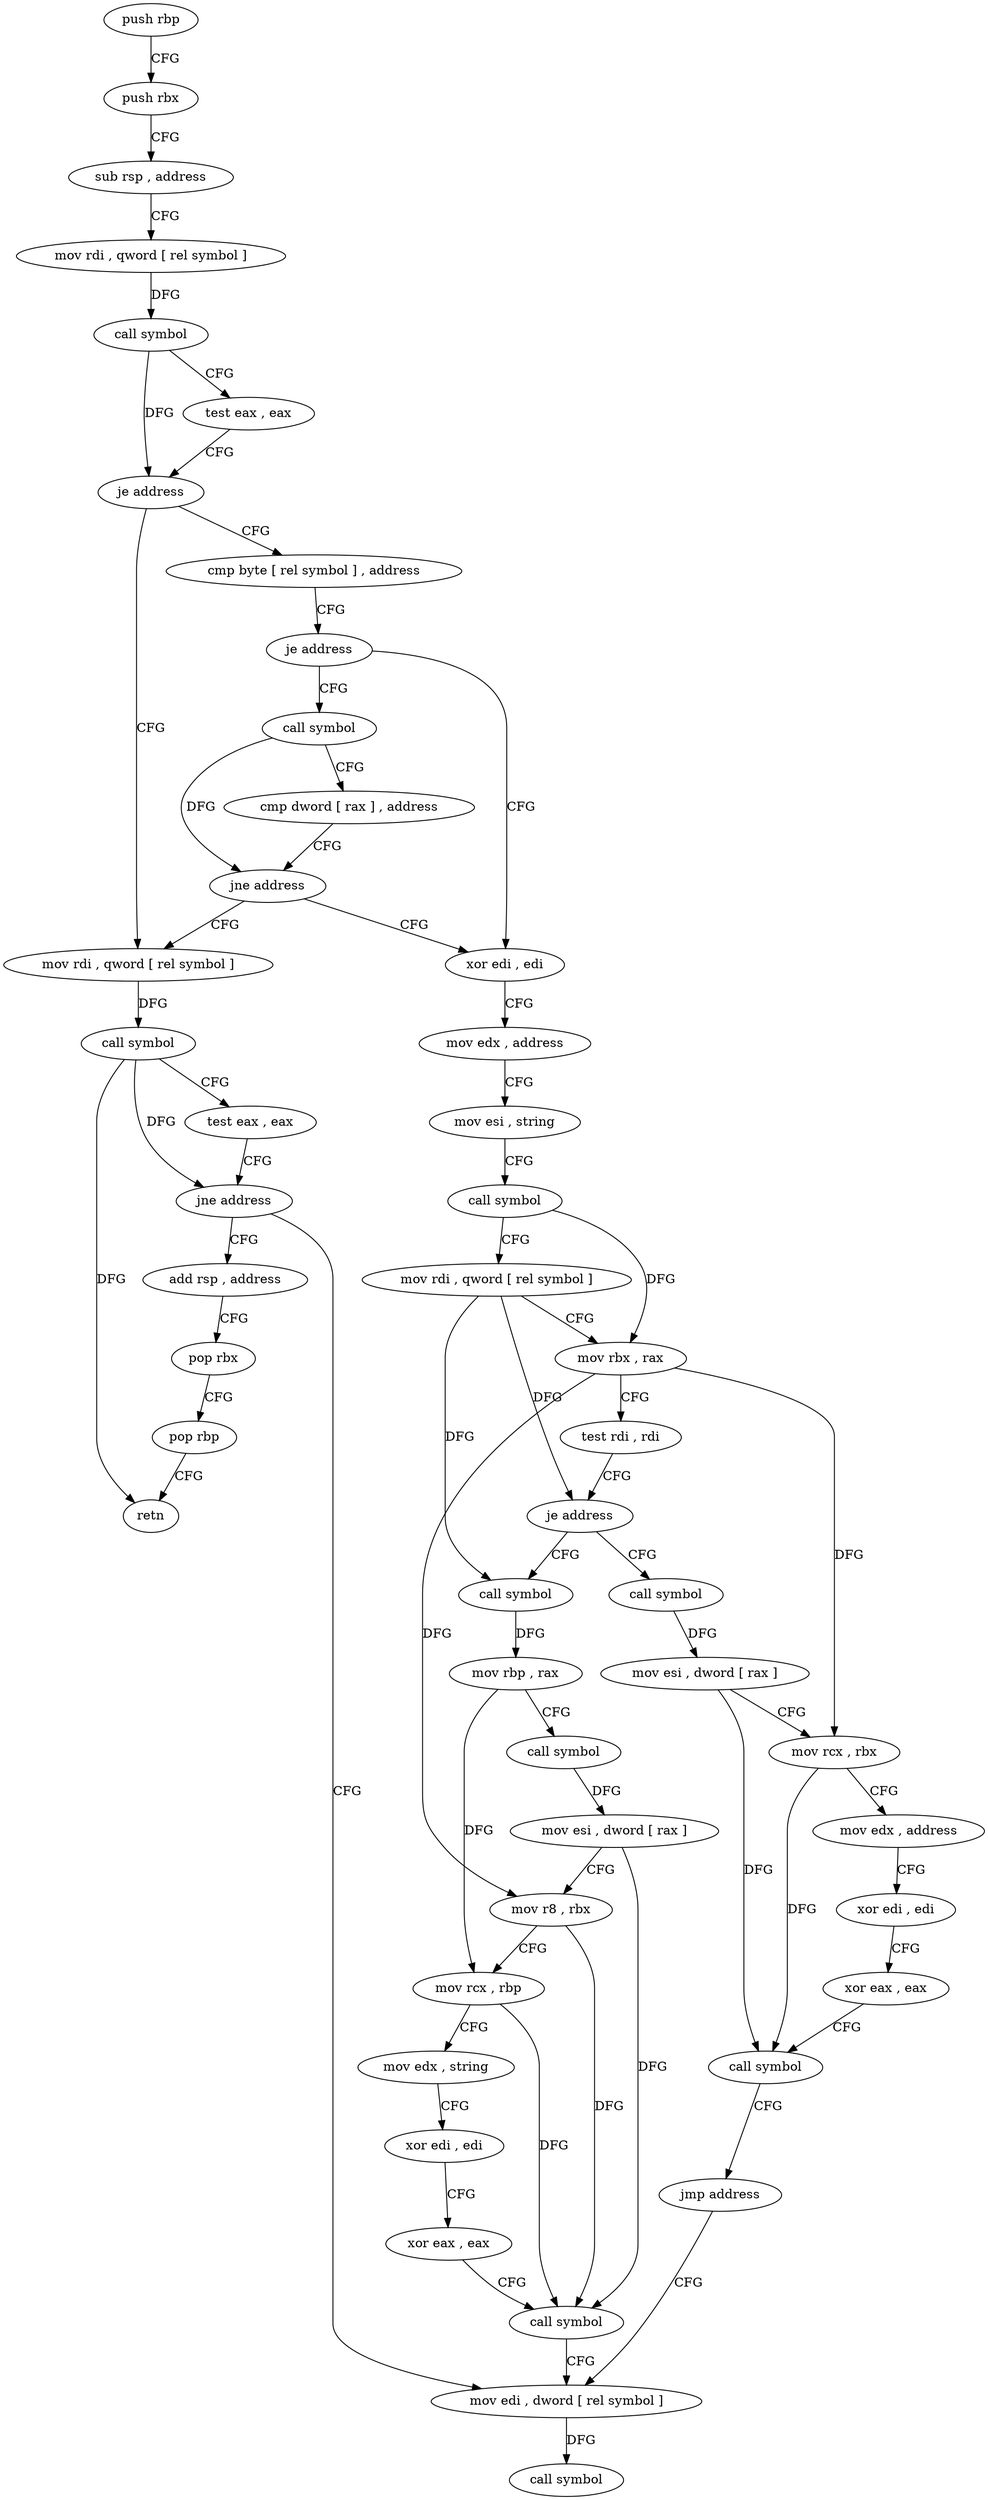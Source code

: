 digraph "func" {
"4218464" [label = "push rbp" ]
"4218465" [label = "push rbx" ]
"4218466" [label = "sub rsp , address" ]
"4218470" [label = "mov rdi , qword [ rel symbol ]" ]
"4218477" [label = "call symbol" ]
"4218482" [label = "test eax , eax" ]
"4218484" [label = "je address" ]
"4218505" [label = "mov rdi , qword [ rel symbol ]" ]
"4218486" [label = "cmp byte [ rel symbol ] , address" ]
"4218512" [label = "call symbol" ]
"4218517" [label = "test eax , eax" ]
"4218519" [label = "jne address" ]
"4218595" [label = "mov edi , dword [ rel symbol ]" ]
"4218521" [label = "add rsp , address" ]
"4218493" [label = "je address" ]
"4218528" [label = "xor edi , edi" ]
"4218495" [label = "call symbol" ]
"4218601" [label = "call symbol" ]
"4218525" [label = "pop rbx" ]
"4218526" [label = "pop rbp" ]
"4218527" [label = "retn" ]
"4218530" [label = "mov edx , address" ]
"4218535" [label = "mov esi , string" ]
"4218540" [label = "call symbol" ]
"4218545" [label = "mov rdi , qword [ rel symbol ]" ]
"4218552" [label = "mov rbx , rax" ]
"4218555" [label = "test rdi , rdi" ]
"4218558" [label = "je address" ]
"4218606" [label = "call symbol" ]
"4218560" [label = "call symbol" ]
"4218500" [label = "cmp dword [ rax ] , address" ]
"4218503" [label = "jne address" ]
"4218611" [label = "mov esi , dword [ rax ]" ]
"4218613" [label = "mov rcx , rbx" ]
"4218616" [label = "mov edx , address" ]
"4218621" [label = "xor edi , edi" ]
"4218623" [label = "xor eax , eax" ]
"4218625" [label = "call symbol" ]
"4218630" [label = "jmp address" ]
"4218565" [label = "mov rbp , rax" ]
"4218568" [label = "call symbol" ]
"4218573" [label = "mov esi , dword [ rax ]" ]
"4218575" [label = "mov r8 , rbx" ]
"4218578" [label = "mov rcx , rbp" ]
"4218581" [label = "mov edx , string" ]
"4218586" [label = "xor edi , edi" ]
"4218588" [label = "xor eax , eax" ]
"4218590" [label = "call symbol" ]
"4218464" -> "4218465" [ label = "CFG" ]
"4218465" -> "4218466" [ label = "CFG" ]
"4218466" -> "4218470" [ label = "CFG" ]
"4218470" -> "4218477" [ label = "DFG" ]
"4218477" -> "4218482" [ label = "CFG" ]
"4218477" -> "4218484" [ label = "DFG" ]
"4218482" -> "4218484" [ label = "CFG" ]
"4218484" -> "4218505" [ label = "CFG" ]
"4218484" -> "4218486" [ label = "CFG" ]
"4218505" -> "4218512" [ label = "DFG" ]
"4218486" -> "4218493" [ label = "CFG" ]
"4218512" -> "4218517" [ label = "CFG" ]
"4218512" -> "4218519" [ label = "DFG" ]
"4218512" -> "4218527" [ label = "DFG" ]
"4218517" -> "4218519" [ label = "CFG" ]
"4218519" -> "4218595" [ label = "CFG" ]
"4218519" -> "4218521" [ label = "CFG" ]
"4218595" -> "4218601" [ label = "DFG" ]
"4218521" -> "4218525" [ label = "CFG" ]
"4218493" -> "4218528" [ label = "CFG" ]
"4218493" -> "4218495" [ label = "CFG" ]
"4218528" -> "4218530" [ label = "CFG" ]
"4218495" -> "4218500" [ label = "CFG" ]
"4218495" -> "4218503" [ label = "DFG" ]
"4218525" -> "4218526" [ label = "CFG" ]
"4218526" -> "4218527" [ label = "CFG" ]
"4218530" -> "4218535" [ label = "CFG" ]
"4218535" -> "4218540" [ label = "CFG" ]
"4218540" -> "4218545" [ label = "CFG" ]
"4218540" -> "4218552" [ label = "DFG" ]
"4218545" -> "4218552" [ label = "CFG" ]
"4218545" -> "4218558" [ label = "DFG" ]
"4218545" -> "4218560" [ label = "DFG" ]
"4218552" -> "4218555" [ label = "CFG" ]
"4218552" -> "4218613" [ label = "DFG" ]
"4218552" -> "4218575" [ label = "DFG" ]
"4218555" -> "4218558" [ label = "CFG" ]
"4218558" -> "4218606" [ label = "CFG" ]
"4218558" -> "4218560" [ label = "CFG" ]
"4218606" -> "4218611" [ label = "DFG" ]
"4218560" -> "4218565" [ label = "DFG" ]
"4218500" -> "4218503" [ label = "CFG" ]
"4218503" -> "4218528" [ label = "CFG" ]
"4218503" -> "4218505" [ label = "CFG" ]
"4218611" -> "4218613" [ label = "CFG" ]
"4218611" -> "4218625" [ label = "DFG" ]
"4218613" -> "4218616" [ label = "CFG" ]
"4218613" -> "4218625" [ label = "DFG" ]
"4218616" -> "4218621" [ label = "CFG" ]
"4218621" -> "4218623" [ label = "CFG" ]
"4218623" -> "4218625" [ label = "CFG" ]
"4218625" -> "4218630" [ label = "CFG" ]
"4218630" -> "4218595" [ label = "CFG" ]
"4218565" -> "4218568" [ label = "CFG" ]
"4218565" -> "4218578" [ label = "DFG" ]
"4218568" -> "4218573" [ label = "DFG" ]
"4218573" -> "4218575" [ label = "CFG" ]
"4218573" -> "4218590" [ label = "DFG" ]
"4218575" -> "4218578" [ label = "CFG" ]
"4218575" -> "4218590" [ label = "DFG" ]
"4218578" -> "4218581" [ label = "CFG" ]
"4218578" -> "4218590" [ label = "DFG" ]
"4218581" -> "4218586" [ label = "CFG" ]
"4218586" -> "4218588" [ label = "CFG" ]
"4218588" -> "4218590" [ label = "CFG" ]
"4218590" -> "4218595" [ label = "CFG" ]
}
